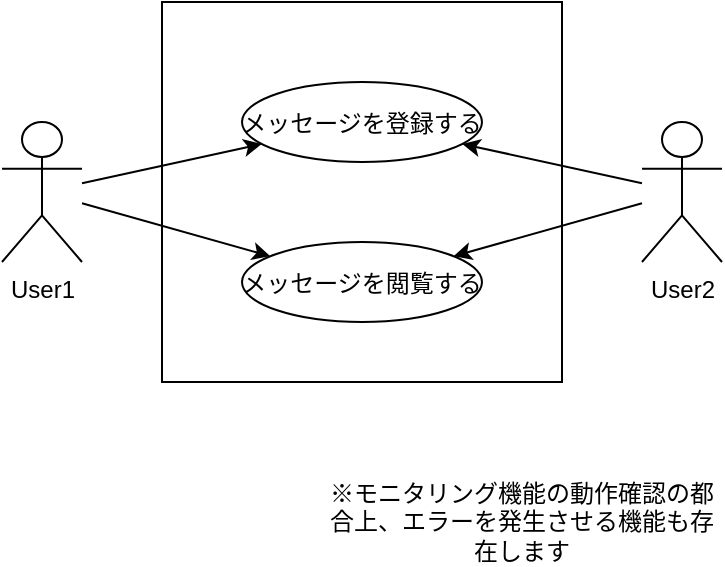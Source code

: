 <mxfile scale="5" border="0">
    <diagram id="fxUDqlZaWQu6MIcI2ES-" name="Page-1">
        <mxGraphModel dx="618" dy="458" grid="1" gridSize="10" guides="1" tooltips="1" connect="1" arrows="1" fold="1" page="1" pageScale="1" pageWidth="827" pageHeight="1169" background="#ffffff" math="0" shadow="0">
            <root>
                <mxCell id="0"/>
                <mxCell id="1" parent="0"/>
                <mxCell id="8" style="edgeStyle=none;html=1;" parent="1" source="2" target="3" edge="1">
                    <mxGeometry relative="1" as="geometry"/>
                </mxCell>
                <mxCell id="9" style="edgeStyle=none;html=1;" parent="1" source="2" target="5" edge="1">
                    <mxGeometry relative="1" as="geometry"/>
                </mxCell>
                <mxCell id="2" value="User1" style="shape=umlActor;verticalLabelPosition=bottom;verticalAlign=top;html=1;" parent="1" vertex="1">
                    <mxGeometry x="80" y="100" width="40" height="70" as="geometry"/>
                </mxCell>
                <mxCell id="4" value="" style="rounded=0;whiteSpace=wrap;html=1;fillColor=none;" parent="1" vertex="1">
                    <mxGeometry x="160" y="40" width="200" height="190" as="geometry"/>
                </mxCell>
                <mxCell id="3" value="メッセージを登録する" style="ellipse;" parent="1" vertex="1">
                    <mxGeometry x="200" y="80" width="120" height="40" as="geometry"/>
                </mxCell>
                <mxCell id="5" value="メッセージを閲覧する" style="ellipse;" parent="1" vertex="1">
                    <mxGeometry x="200" y="160" width="120" height="40" as="geometry"/>
                </mxCell>
                <mxCell id="7" value="※モニタリング機能の動作確認の都合上、エラーを発生させる機能も存在します" style="text;html=1;strokeColor=none;fillColor=none;align=center;verticalAlign=middle;whiteSpace=wrap;rounded=0;" parent="1" vertex="1">
                    <mxGeometry x="240" y="280" width="200" height="40" as="geometry"/>
                </mxCell>
                <mxCell id="11" style="edgeStyle=none;html=1;" parent="1" source="10" target="3" edge="1">
                    <mxGeometry relative="1" as="geometry"/>
                </mxCell>
                <mxCell id="12" style="edgeStyle=none;html=1;" parent="1" source="10" target="5" edge="1">
                    <mxGeometry relative="1" as="geometry"/>
                </mxCell>
                <mxCell id="10" value="User2" style="shape=umlActor;verticalLabelPosition=bottom;verticalAlign=top;html=1;" parent="1" vertex="1">
                    <mxGeometry x="400" y="100" width="40" height="70" as="geometry"/>
                </mxCell>
            </root>
        </mxGraphModel>
    </diagram>
</mxfile>
